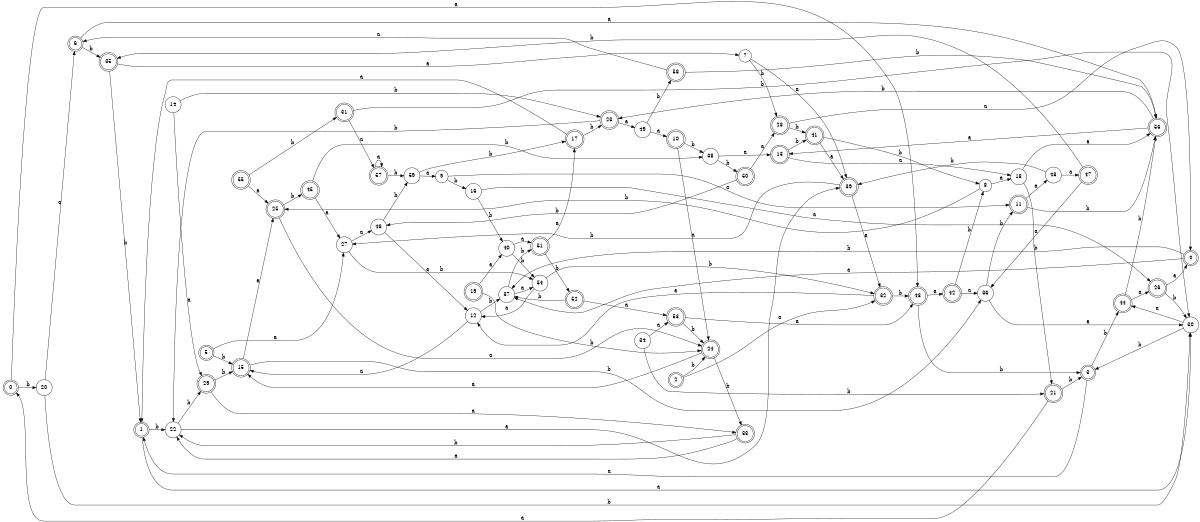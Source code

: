 digraph n48_9 {
__start0 [label="" shape="none"];

rankdir=LR;
size="8,5";

s0 [style="rounded,filled", color="black", fillcolor="white" shape="doublecircle", label="0"];
s1 [style="rounded,filled", color="black", fillcolor="white" shape="doublecircle", label="1"];
s2 [style="rounded,filled", color="black", fillcolor="white" shape="doublecircle", label="2"];
s3 [style="rounded,filled", color="black", fillcolor="white" shape="doublecircle", label="3"];
s4 [style="rounded,filled", color="black", fillcolor="white" shape="doublecircle", label="4"];
s5 [style="rounded,filled", color="black", fillcolor="white" shape="doublecircle", label="5"];
s6 [style="rounded,filled", color="black", fillcolor="white" shape="doublecircle", label="6"];
s7 [style="filled", color="black", fillcolor="white" shape="circle", label="7"];
s8 [style="filled", color="black", fillcolor="white" shape="circle", label="8"];
s9 [style="filled", color="black", fillcolor="white" shape="circle", label="9"];
s10 [style="rounded,filled", color="black", fillcolor="white" shape="doublecircle", label="10"];
s11 [style="rounded,filled", color="black", fillcolor="white" shape="doublecircle", label="11"];
s12 [style="filled", color="black", fillcolor="white" shape="circle", label="12"];
s13 [style="rounded,filled", color="black", fillcolor="white" shape="doublecircle", label="13"];
s14 [style="filled", color="black", fillcolor="white" shape="circle", label="14"];
s15 [style="rounded,filled", color="black", fillcolor="white" shape="doublecircle", label="15"];
s16 [style="filled", color="black", fillcolor="white" shape="circle", label="16"];
s17 [style="rounded,filled", color="black", fillcolor="white" shape="doublecircle", label="17"];
s18 [style="filled", color="black", fillcolor="white" shape="circle", label="18"];
s19 [style="rounded,filled", color="black", fillcolor="white" shape="doublecircle", label="19"];
s20 [style="filled", color="black", fillcolor="white" shape="circle", label="20"];
s21 [style="rounded,filled", color="black", fillcolor="white" shape="doublecircle", label="21"];
s22 [style="filled", color="black", fillcolor="white" shape="circle", label="22"];
s23 [style="rounded,filled", color="black", fillcolor="white" shape="doublecircle", label="23"];
s24 [style="rounded,filled", color="black", fillcolor="white" shape="doublecircle", label="24"];
s25 [style="rounded,filled", color="black", fillcolor="white" shape="doublecircle", label="25"];
s26 [style="rounded,filled", color="black", fillcolor="white" shape="doublecircle", label="26"];
s27 [style="filled", color="black", fillcolor="white" shape="circle", label="27"];
s28 [style="rounded,filled", color="black", fillcolor="white" shape="doublecircle", label="28"];
s29 [style="rounded,filled", color="black", fillcolor="white" shape="doublecircle", label="29"];
s30 [style="filled", color="black", fillcolor="white" shape="circle", label="30"];
s31 [style="rounded,filled", color="black", fillcolor="white" shape="doublecircle", label="31"];
s32 [style="rounded,filled", color="black", fillcolor="white" shape="doublecircle", label="32"];
s33 [style="rounded,filled", color="black", fillcolor="white" shape="doublecircle", label="33"];
s34 [style="filled", color="black", fillcolor="white" shape="circle", label="34"];
s35 [style="rounded,filled", color="black", fillcolor="white" shape="doublecircle", label="35"];
s36 [style="filled", color="black", fillcolor="white" shape="circle", label="36"];
s37 [style="filled", color="black", fillcolor="white" shape="circle", label="37"];
s38 [style="filled", color="black", fillcolor="white" shape="circle", label="38"];
s39 [style="rounded,filled", color="black", fillcolor="white" shape="doublecircle", label="39"];
s40 [style="filled", color="black", fillcolor="white" shape="circle", label="40"];
s41 [style="rounded,filled", color="black", fillcolor="white" shape="doublecircle", label="41"];
s42 [style="rounded,filled", color="black", fillcolor="white" shape="doublecircle", label="42"];
s43 [style="rounded,filled", color="black", fillcolor="white" shape="doublecircle", label="43"];
s44 [style="rounded,filled", color="black", fillcolor="white" shape="doublecircle", label="44"];
s45 [style="rounded,filled", color="black", fillcolor="white" shape="doublecircle", label="45"];
s46 [style="filled", color="black", fillcolor="white" shape="circle", label="46"];
s47 [style="rounded,filled", color="black", fillcolor="white" shape="doublecircle", label="47"];
s48 [style="filled", color="black", fillcolor="white" shape="circle", label="48"];
s49 [style="filled", color="black", fillcolor="white" shape="circle", label="49"];
s50 [style="rounded,filled", color="black", fillcolor="white" shape="doublecircle", label="50"];
s51 [style="rounded,filled", color="black", fillcolor="white" shape="doublecircle", label="51"];
s52 [style="rounded,filled", color="black", fillcolor="white" shape="doublecircle", label="52"];
s53 [style="rounded,filled", color="black", fillcolor="white" shape="doublecircle", label="53"];
s54 [style="filled", color="black", fillcolor="white" shape="circle", label="54"];
s55 [style="rounded,filled", color="black", fillcolor="white" shape="doublecircle", label="55"];
s56 [style="rounded,filled", color="black", fillcolor="white" shape="doublecircle", label="56"];
s57 [style="rounded,filled", color="black", fillcolor="white" shape="doublecircle", label="57"];
s58 [style="rounded,filled", color="black", fillcolor="white" shape="doublecircle", label="58"];
s59 [style="filled", color="black", fillcolor="white" shape="circle", label="59"];
s0 -> s43 [label="a"];
s0 -> s20 [label="b"];
s1 -> s30 [label="a"];
s1 -> s22 [label="b"];
s2 -> s32 [label="a"];
s2 -> s24 [label="b"];
s3 -> s1 [label="a"];
s3 -> s44 [label="b"];
s4 -> s37 [label="a"];
s4 -> s37 [label="b"];
s5 -> s27 [label="a"];
s5 -> s15 [label="b"];
s6 -> s56 [label="a"];
s6 -> s35 [label="b"];
s7 -> s39 [label="a"];
s7 -> s28 [label="b"];
s8 -> s18 [label="a"];
s8 -> s25 [label="b"];
s9 -> s11 [label="a"];
s9 -> s16 [label="b"];
s10 -> s24 [label="a"];
s10 -> s38 [label="b"];
s11 -> s48 [label="a"];
s11 -> s56 [label="b"];
s12 -> s15 [label="a"];
s12 -> s37 [label="b"];
s13 -> s18 [label="a"];
s13 -> s41 [label="b"];
s14 -> s29 [label="a"];
s14 -> s23 [label="b"];
s15 -> s25 [label="a"];
s15 -> s36 [label="b"];
s16 -> s26 [label="a"];
s16 -> s40 [label="b"];
s17 -> s1 [label="a"];
s17 -> s23 [label="b"];
s18 -> s56 [label="a"];
s18 -> s21 [label="b"];
s19 -> s40 [label="a"];
s19 -> s24 [label="b"];
s20 -> s6 [label="a"];
s20 -> s30 [label="b"];
s21 -> s0 [label="a"];
s21 -> s3 [label="b"];
s22 -> s39 [label="a"];
s22 -> s29 [label="b"];
s23 -> s49 [label="a"];
s23 -> s22 [label="b"];
s24 -> s15 [label="a"];
s24 -> s33 [label="b"];
s25 -> s24 [label="a"];
s25 -> s45 [label="b"];
s26 -> s4 [label="a"];
s26 -> s30 [label="b"];
s27 -> s46 [label="a"];
s27 -> s54 [label="b"];
s28 -> s4 [label="a"];
s28 -> s41 [label="b"];
s29 -> s33 [label="a"];
s29 -> s15 [label="b"];
s30 -> s44 [label="a"];
s30 -> s3 [label="b"];
s31 -> s57 [label="a"];
s31 -> s30 [label="b"];
s32 -> s12 [label="a"];
s32 -> s43 [label="b"];
s33 -> s22 [label="a"];
s33 -> s22 [label="b"];
s34 -> s53 [label="a"];
s34 -> s21 [label="b"];
s35 -> s7 [label="a"];
s35 -> s1 [label="b"];
s36 -> s30 [label="a"];
s36 -> s11 [label="b"];
s37 -> s54 [label="a"];
s37 -> s51 [label="b"];
s38 -> s13 [label="a"];
s38 -> s50 [label="b"];
s39 -> s32 [label="a"];
s39 -> s27 [label="b"];
s40 -> s51 [label="a"];
s40 -> s54 [label="b"];
s41 -> s39 [label="a"];
s41 -> s8 [label="b"];
s42 -> s36 [label="a"];
s42 -> s8 [label="b"];
s43 -> s42 [label="a"];
s43 -> s3 [label="b"];
s44 -> s26 [label="a"];
s44 -> s56 [label="b"];
s45 -> s27 [label="a"];
s45 -> s38 [label="b"];
s46 -> s12 [label="a"];
s46 -> s59 [label="b"];
s47 -> s36 [label="a"];
s47 -> s35 [label="b"];
s48 -> s47 [label="a"];
s48 -> s39 [label="b"];
s49 -> s10 [label="a"];
s49 -> s58 [label="b"];
s50 -> s28 [label="a"];
s50 -> s46 [label="b"];
s51 -> s17 [label="a"];
s51 -> s52 [label="b"];
s52 -> s53 [label="a"];
s52 -> s37 [label="b"];
s53 -> s43 [label="a"];
s53 -> s24 [label="b"];
s54 -> s12 [label="a"];
s54 -> s32 [label="b"];
s55 -> s25 [label="a"];
s55 -> s31 [label="b"];
s56 -> s13 [label="a"];
s56 -> s23 [label="b"];
s57 -> s57 [label="a"];
s57 -> s59 [label="b"];
s58 -> s6 [label="a"];
s58 -> s56 [label="b"];
s59 -> s9 [label="a"];
s59 -> s17 [label="b"];

}